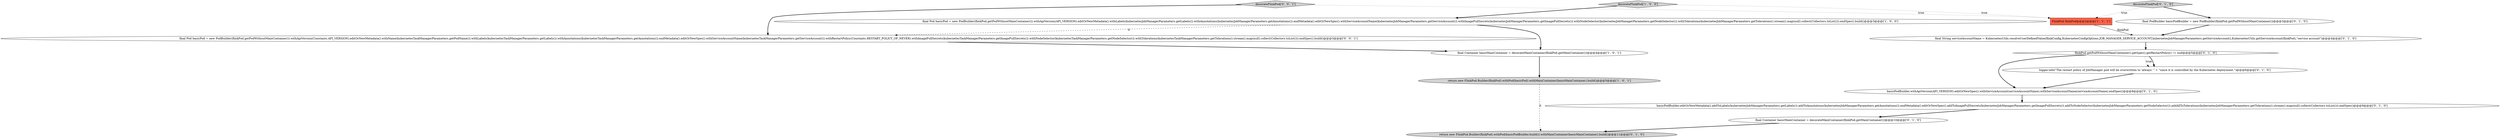 digraph {
4 [style = filled, label = "final Container basicMainContainer = decorateMainContainer(flinkPod.getMainContainer())@@@4@@@['1', '0', '1']", fillcolor = white, shape = ellipse image = "AAA0AAABBB1BBB"];
9 [style = filled, label = "final PodBuilder basicPodBuilder = new PodBuilder(flinkPod.getPodWithoutMainContainer())@@@3@@@['0', '1', '0']", fillcolor = white, shape = ellipse image = "AAA0AAABBB2BBB"];
1 [style = filled, label = "FlinkPod flinkPod@@@2@@@['1', '1', '1']", fillcolor = tomato, shape = box image = "AAA0AAABBB1BBB"];
5 [style = filled, label = "basicPodBuilder.withApiVersion(API_VERSION).editOrNewSpec().withServiceAccount(serviceAccountName).withServiceAccountName(serviceAccountName).endSpec()@@@8@@@['0', '1', '0']", fillcolor = white, shape = ellipse image = "AAA1AAABBB2BBB"];
15 [style = filled, label = "final Pod basicPod = new PodBuilder(flinkPod.getPodWithoutMainContainer()).withApiVersion(Constants.API_VERSION).editOrNewMetadata().withName(kubernetesTaskManagerParameters.getPodName()).withLabels(kubernetesTaskManagerParameters.getLabels()).withAnnotations(kubernetesTaskManagerParameters.getAnnotations()).endMetadata().editOrNewSpec().withServiceAccountName(kubernetesTaskManagerParameters.getServiceAccount()).withRestartPolicy(Constants.RESTART_POLICY_OF_NEVER).withImagePullSecrets(kubernetesTaskManagerParameters.getImagePullSecrets()).withNodeSelector(kubernetesTaskManagerParameters.getNodeSelector()).withTolerations(kubernetesTaskManagerParameters.getTolerations().stream().map(null).collect(Collectors.toList())).endSpec().build()@@@3@@@['0', '0', '1']", fillcolor = white, shape = ellipse image = "AAA0AAABBB3BBB"];
8 [style = filled, label = "final String serviceAccountName = KubernetesUtils.resolveUserDefinedValue(flinkConfig,KubernetesConfigOptions.JOB_MANAGER_SERVICE_ACCOUNT,kubernetesJobManagerParameters.getServiceAccount(),KubernetesUtils.getServiceAccount(flinkPod),\"service account\")@@@4@@@['0', '1', '0']", fillcolor = white, shape = ellipse image = "AAA1AAABBB2BBB"];
11 [style = filled, label = "return new FlinkPod.Builder(flinkPod).withPod(basicPodBuilder.build()).withMainContainer(basicMainContainer).build()@@@11@@@['0', '1', '0']", fillcolor = lightgray, shape = ellipse image = "AAA1AAABBB2BBB"];
12 [style = filled, label = "flinkPod.getPodWithoutMainContainer().getSpec().getRestartPolicy() != null@@@5@@@['0', '1', '0']", fillcolor = white, shape = diamond image = "AAA1AAABBB2BBB"];
2 [style = filled, label = "decorateFlinkPod['1', '0', '0']", fillcolor = lightgray, shape = diamond image = "AAA0AAABBB1BBB"];
3 [style = filled, label = "return new FlinkPod.Builder(flinkPod).withPod(basicPod).withMainContainer(basicMainContainer).build()@@@5@@@['1', '0', '1']", fillcolor = lightgray, shape = ellipse image = "AAA0AAABBB1BBB"];
0 [style = filled, label = "final Pod basicPod = new PodBuilder(flinkPod.getPodWithoutMainContainer()).withApiVersion(API_VERSION).editOrNewMetadata().withLabels(kubernetesJobManagerParameters.getLabels()).withAnnotations(kubernetesJobManagerParameters.getAnnotations()).endMetadata().editOrNewSpec().withServiceAccountName(kubernetesJobManagerParameters.getServiceAccount()).withImagePullSecrets(kubernetesJobManagerParameters.getImagePullSecrets()).withNodeSelector(kubernetesJobManagerParameters.getNodeSelector()).withTolerations(kubernetesJobManagerParameters.getTolerations().stream().map(null).collect(Collectors.toList())).endSpec().build()@@@3@@@['1', '0', '0']", fillcolor = white, shape = ellipse image = "AAA0AAABBB1BBB"];
6 [style = filled, label = "decorateFlinkPod['0', '1', '0']", fillcolor = lightgray, shape = diamond image = "AAA0AAABBB2BBB"];
7 [style = filled, label = "basicPodBuilder.editOrNewMetadata().addToLabels(kubernetesJobManagerParameters.getLabels()).addToAnnotations(kubernetesJobManagerParameters.getAnnotations()).endMetadata().editOrNewSpec().addToImagePullSecrets(kubernetesJobManagerParameters.getImagePullSecrets()).addToNodeSelector(kubernetesJobManagerParameters.getNodeSelector()).addAllToTolerations(kubernetesJobManagerParameters.getTolerations().stream().map(null).collect(Collectors.toList())).endSpec()@@@9@@@['0', '1', '0']", fillcolor = white, shape = ellipse image = "AAA1AAABBB2BBB"];
10 [style = filled, label = "final Container basicMainContainer = decorateMainContainer(flinkPod.getMainContainer())@@@10@@@['0', '1', '0']", fillcolor = white, shape = ellipse image = "AAA0AAABBB2BBB"];
14 [style = filled, label = "decorateFlinkPod['0', '0', '1']", fillcolor = lightgray, shape = diamond image = "AAA0AAABBB3BBB"];
13 [style = filled, label = "logger.info(\"The restart policy of JobManager pod will be overwritten to 'always' \" + \"since it is controlled by the Kubernetes deployment.\")@@@6@@@['0', '1', '0']", fillcolor = white, shape = ellipse image = "AAA1AAABBB2BBB"];
13->5 [style = bold, label=""];
0->4 [style = bold, label=""];
8->12 [style = bold, label=""];
7->10 [style = bold, label=""];
14->1 [style = dotted, label="true"];
15->4 [style = bold, label=""];
12->13 [style = dotted, label="true"];
6->1 [style = dotted, label="true"];
3->11 [style = dashed, label="0"];
10->11 [style = bold, label=""];
1->8 [style = solid, label="flinkPod"];
12->13 [style = bold, label=""];
6->9 [style = bold, label=""];
2->1 [style = dotted, label="true"];
12->5 [style = bold, label=""];
2->0 [style = bold, label=""];
0->15 [style = dashed, label="0"];
9->8 [style = bold, label=""];
14->15 [style = bold, label=""];
4->3 [style = bold, label=""];
5->7 [style = bold, label=""];
}
